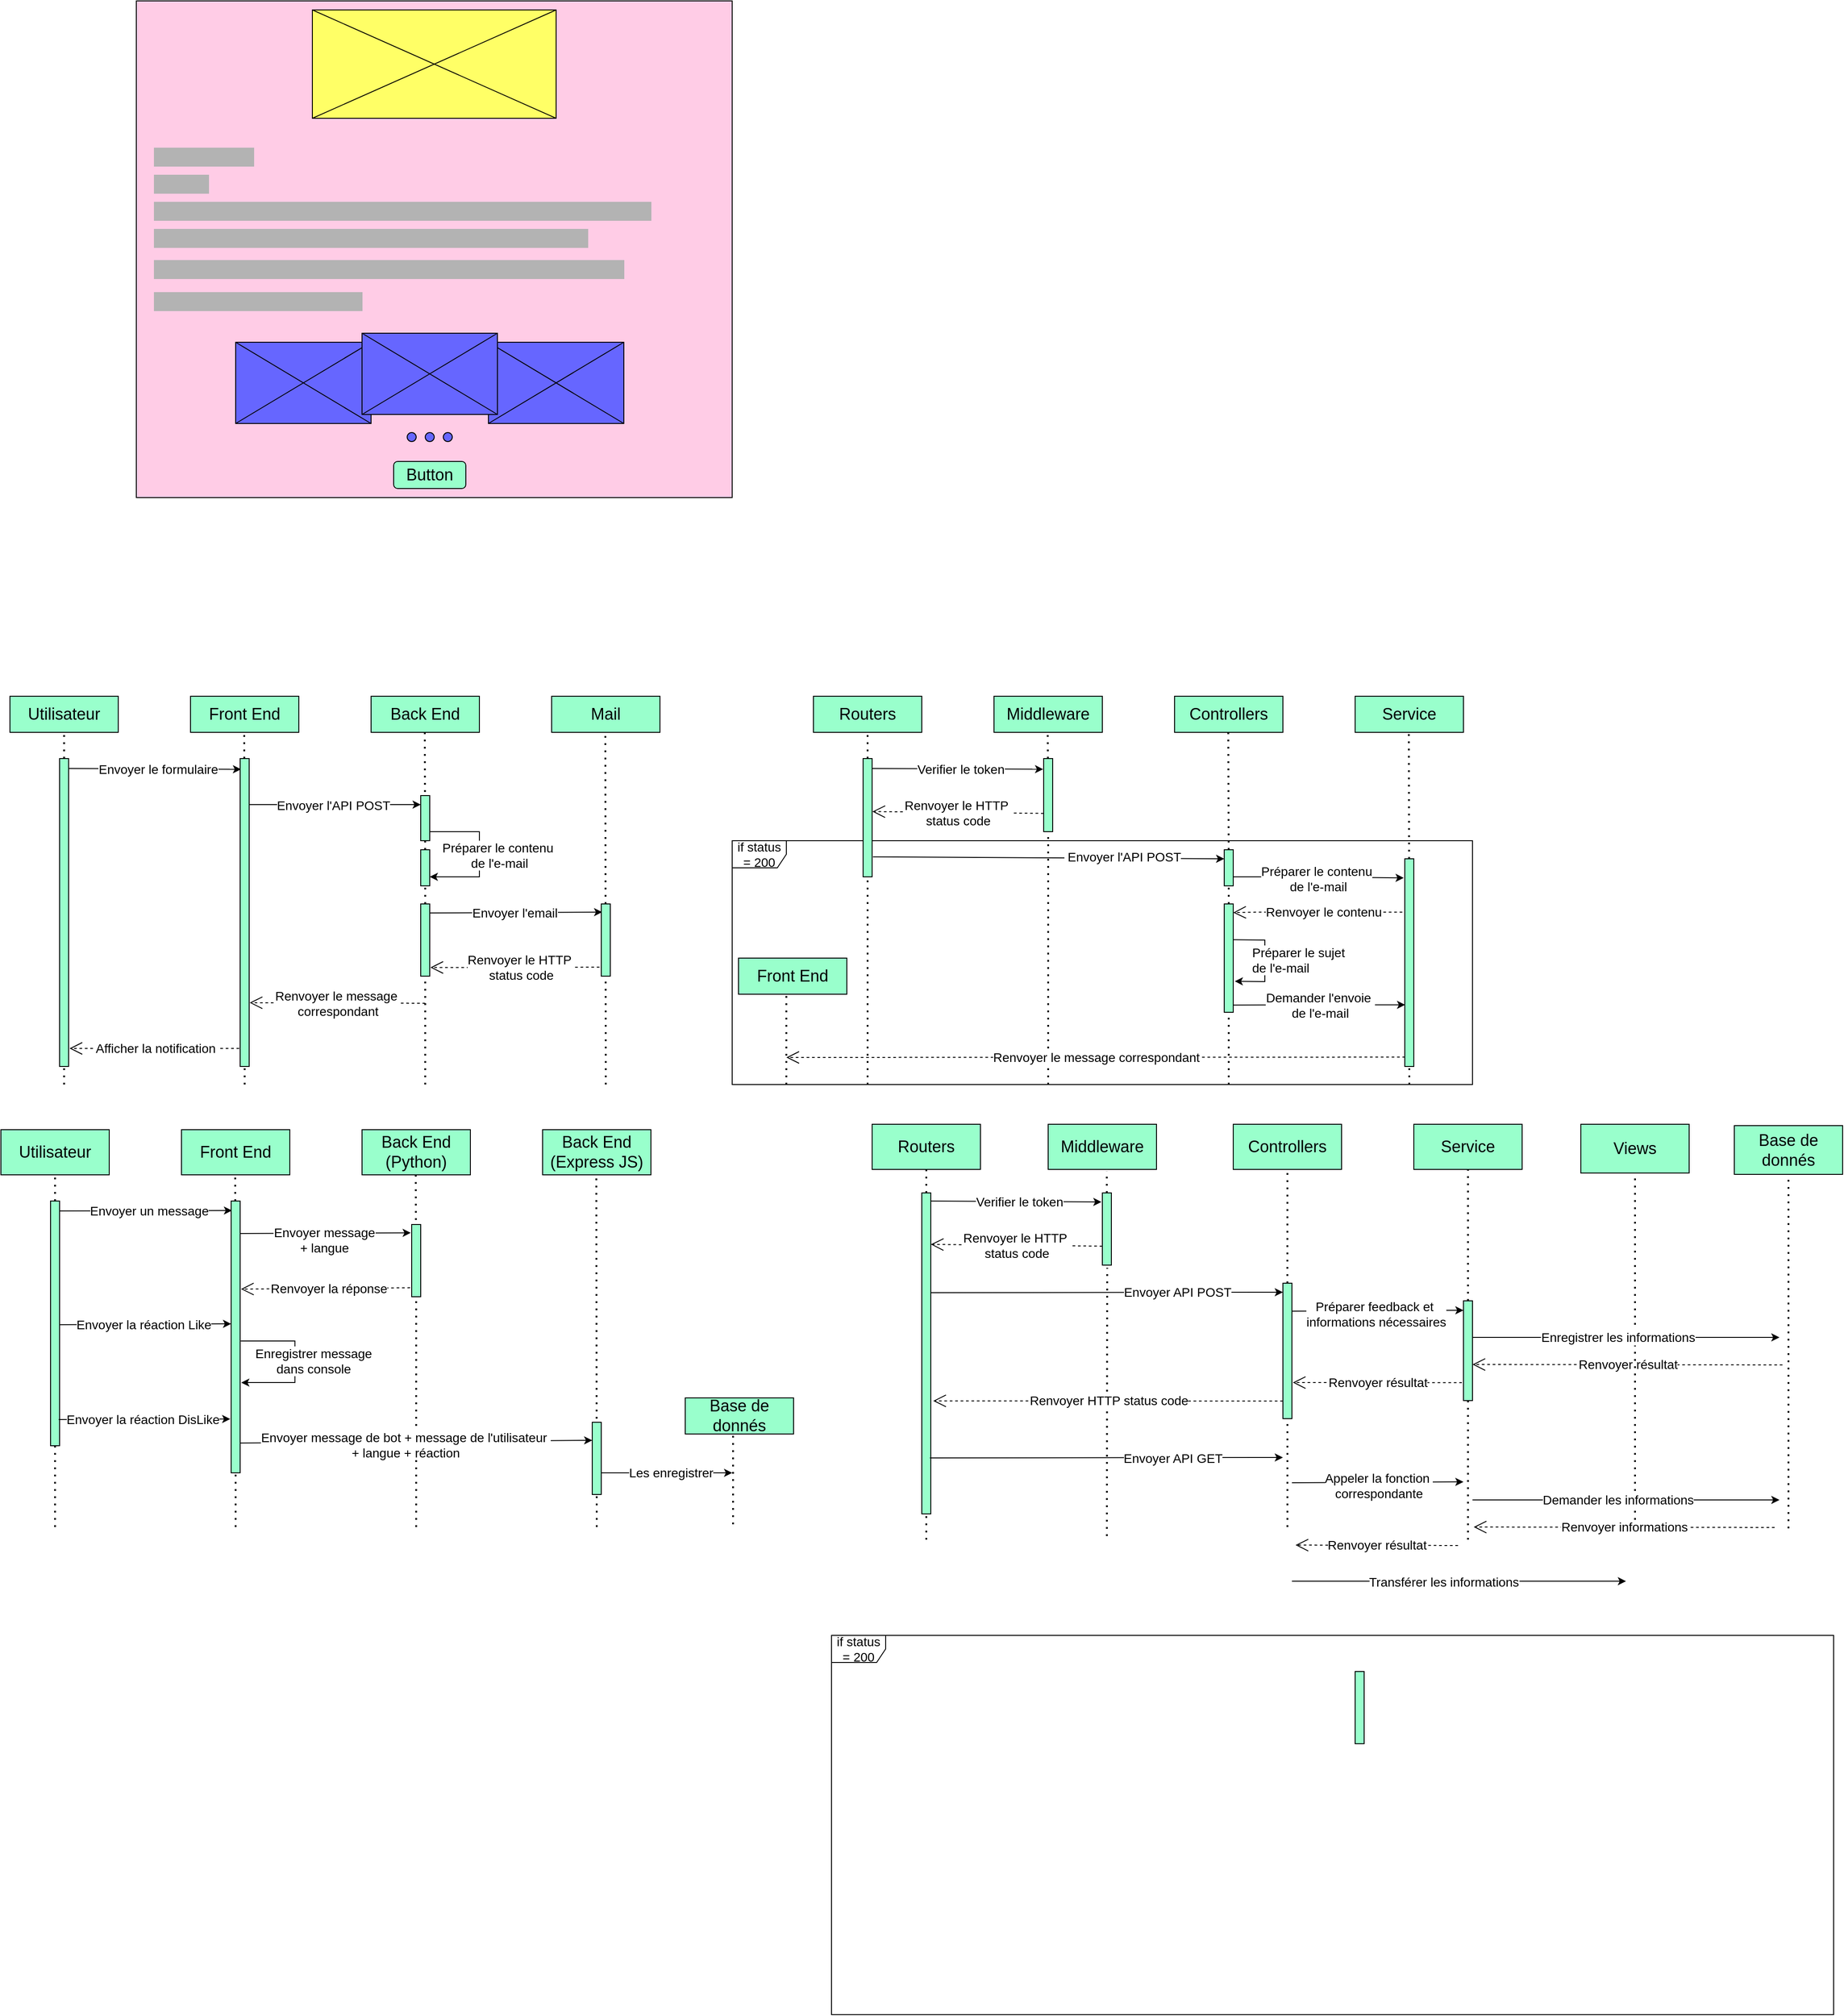 <mxfile version="24.8.3">
  <diagram name="Page-1" id="DDaQgIQH233jBIQd-hjK">
    <mxGraphModel dx="1461" dy="708" grid="1" gridSize="10" guides="1" tooltips="1" connect="1" arrows="1" fold="1" page="1" pageScale="1" pageWidth="827" pageHeight="1169" math="0" shadow="0">
      <root>
        <mxCell id="0" />
        <mxCell id="1" parent="0" />
        <mxCell id="WOqRflJe2-VzDFEFy6ob-36" value="" style="endArrow=classic;html=1;rounded=0;entryX=-0.054;entryY=0.146;entryDx=0;entryDy=0;entryPerimeter=0;" edge="1" parent="1">
          <mxGeometry width="50" height="50" relative="1" as="geometry">
            <mxPoint x="1095" y="1599" as="sourcePoint" />
            <mxPoint x="1289" y="1600" as="targetPoint" />
          </mxGeometry>
        </mxCell>
        <mxCell id="WOqRflJe2-VzDFEFy6ob-37" value="&lt;font style=&quot;font-size: 14px;&quot;&gt;Verifier le token&lt;/font&gt;" style="edgeLabel;html=1;align=center;verticalAlign=middle;resizable=0;points=[];" vertex="1" connectable="0" parent="WOqRflJe2-VzDFEFy6ob-36">
          <mxGeometry x="0.06" relative="1" as="geometry">
            <mxPoint as="offset" />
          </mxGeometry>
        </mxCell>
        <mxCell id="1QimMM6IlBY8U48vd7Y9-74" value="&lt;font style=&quot;font-size: 14px;&quot;&gt;Renvoyer le contenu&lt;/font&gt;" style="endArrow=open;endSize=12;dashed=1;html=1;rounded=0;entryX=1.073;entryY=0.88;entryDx=0;entryDy=0;entryPerimeter=0;" parent="1" edge="1">
          <mxGeometry width="160" relative="1" as="geometry">
            <mxPoint x="1634.27" y="1279.17" as="sourcePoint" />
            <mxPoint x="1435" y="1279.57" as="targetPoint" />
            <Array as="points">
              <mxPoint x="1459.27" y="1279.17" />
            </Array>
          </mxGeometry>
        </mxCell>
        <mxCell id="1QimMM6IlBY8U48vd7Y9-89" value="&lt;font style=&quot;font-size: 14px;&quot;&gt;if status = 200&lt;/font&gt;" style="shape=umlFrame;whiteSpace=wrap;html=1;pointerEvents=0;" parent="1" vertex="1">
          <mxGeometry x="880" y="1200" width="820" height="270" as="geometry" />
        </mxCell>
        <mxCell id="1QimMM6IlBY8U48vd7Y9-1" value="" style="rounded=0;whiteSpace=wrap;html=1;fillColor=#FFCCE6;" parent="1" vertex="1">
          <mxGeometry x="220" y="270" width="660" height="550" as="geometry" />
        </mxCell>
        <mxCell id="1QimMM6IlBY8U48vd7Y9-12" value="" style="rounded=0;whiteSpace=wrap;html=1;fillColor=#6666FF;" parent="1" vertex="1">
          <mxGeometry x="330" y="648" width="150" height="90" as="geometry" />
        </mxCell>
        <mxCell id="1QimMM6IlBY8U48vd7Y9-2" value="" style="rounded=0;whiteSpace=wrap;html=1;fillColor=#FFFF66;" parent="1" vertex="1">
          <mxGeometry x="415" y="280" width="270" height="120" as="geometry" />
        </mxCell>
        <mxCell id="1QimMM6IlBY8U48vd7Y9-3" value="" style="endArrow=none;html=1;rounded=0;exitX=0;exitY=1;exitDx=0;exitDy=0;entryX=1;entryY=0;entryDx=0;entryDy=0;" parent="1" source="1QimMM6IlBY8U48vd7Y9-2" target="1QimMM6IlBY8U48vd7Y9-2" edge="1">
          <mxGeometry width="50" height="50" relative="1" as="geometry">
            <mxPoint x="460" y="350" as="sourcePoint" />
            <mxPoint x="510" y="300" as="targetPoint" />
          </mxGeometry>
        </mxCell>
        <mxCell id="1QimMM6IlBY8U48vd7Y9-4" value="" style="endArrow=none;html=1;rounded=0;entryX=0;entryY=0;entryDx=0;entryDy=0;exitX=1;exitY=1;exitDx=0;exitDy=0;" parent="1" source="1QimMM6IlBY8U48vd7Y9-2" target="1QimMM6IlBY8U48vd7Y9-2" edge="1">
          <mxGeometry width="50" height="50" relative="1" as="geometry">
            <mxPoint x="540" y="380" as="sourcePoint" />
            <mxPoint x="590" y="330" as="targetPoint" />
          </mxGeometry>
        </mxCell>
        <mxCell id="1QimMM6IlBY8U48vd7Y9-5" value="" style="rounded=0;whiteSpace=wrap;html=1;strokeColor=#B3B3B3;fillColor=#B3B3B3;" parent="1" vertex="1">
          <mxGeometry x="240" y="433" width="110" height="20" as="geometry" />
        </mxCell>
        <mxCell id="1QimMM6IlBY8U48vd7Y9-6" value="" style="rounded=0;whiteSpace=wrap;html=1;strokeColor=#B3B3B3;fillColor=#B3B3B3;" parent="1" vertex="1">
          <mxGeometry x="240" y="463" width="60" height="20" as="geometry" />
        </mxCell>
        <mxCell id="1QimMM6IlBY8U48vd7Y9-7" value="" style="rounded=0;whiteSpace=wrap;html=1;strokeColor=#B3B3B3;fillColor=#B3B3B3;" parent="1" vertex="1">
          <mxGeometry x="240" y="493" width="550" height="20" as="geometry" />
        </mxCell>
        <mxCell id="1QimMM6IlBY8U48vd7Y9-8" value="" style="rounded=0;whiteSpace=wrap;html=1;fillColor=#B3B3B3;strokeColor=#B3B3B3;" parent="1" vertex="1">
          <mxGeometry x="240" y="523" width="480" height="20" as="geometry" />
        </mxCell>
        <mxCell id="1QimMM6IlBY8U48vd7Y9-9" value="" style="rounded=0;whiteSpace=wrap;html=1;fillColor=#B3B3B3;strokeColor=#B3B3B3;" parent="1" vertex="1">
          <mxGeometry x="240" y="557.5" width="520" height="20" as="geometry" />
        </mxCell>
        <mxCell id="1QimMM6IlBY8U48vd7Y9-10" value="" style="rounded=0;whiteSpace=wrap;html=1;fillColor=#B3B3B3;strokeColor=#B3B3B3;" parent="1" vertex="1">
          <mxGeometry x="240" y="593" width="230" height="20" as="geometry" />
        </mxCell>
        <mxCell id="1QimMM6IlBY8U48vd7Y9-13" value="" style="rounded=0;whiteSpace=wrap;html=1;fillColor=#6666FF;" parent="1" vertex="1">
          <mxGeometry x="610" y="648" width="150" height="90" as="geometry" />
        </mxCell>
        <mxCell id="1QimMM6IlBY8U48vd7Y9-15" value="" style="endArrow=none;html=1;rounded=0;exitX=0;exitY=1;exitDx=0;exitDy=0;entryX=1;entryY=0;entryDx=0;entryDy=0;" parent="1" source="1QimMM6IlBY8U48vd7Y9-12" target="1QimMM6IlBY8U48vd7Y9-12" edge="1">
          <mxGeometry width="50" height="50" relative="1" as="geometry">
            <mxPoint x="360" y="728" as="sourcePoint" />
            <mxPoint x="410" y="678" as="targetPoint" />
          </mxGeometry>
        </mxCell>
        <mxCell id="1QimMM6IlBY8U48vd7Y9-16" value="" style="endArrow=none;html=1;rounded=0;exitX=0;exitY=1;exitDx=0;exitDy=0;entryX=1;entryY=0;entryDx=0;entryDy=0;" parent="1" edge="1">
          <mxGeometry width="50" height="50" relative="1" as="geometry">
            <mxPoint x="610" y="738" as="sourcePoint" />
            <mxPoint x="760" y="648" as="targetPoint" />
          </mxGeometry>
        </mxCell>
        <mxCell id="1QimMM6IlBY8U48vd7Y9-20" value="" style="endArrow=none;html=1;rounded=0;exitX=1;exitY=1;exitDx=0;exitDy=0;entryX=0;entryY=0;entryDx=0;entryDy=0;" parent="1" source="1QimMM6IlBY8U48vd7Y9-13" target="1QimMM6IlBY8U48vd7Y9-13" edge="1">
          <mxGeometry width="50" height="50" relative="1" as="geometry">
            <mxPoint x="780" y="748" as="sourcePoint" />
            <mxPoint x="630" y="658" as="targetPoint" />
          </mxGeometry>
        </mxCell>
        <mxCell id="1QimMM6IlBY8U48vd7Y9-11" value="" style="rounded=0;whiteSpace=wrap;html=1;fillColor=#6666FF;" parent="1" vertex="1">
          <mxGeometry x="470" y="638" width="150" height="90" as="geometry" />
        </mxCell>
        <mxCell id="1QimMM6IlBY8U48vd7Y9-17" value="" style="endArrow=none;html=1;rounded=0;exitX=0;exitY=1;exitDx=0;exitDy=0;entryX=1;entryY=0;entryDx=0;entryDy=0;" parent="1" target="1QimMM6IlBY8U48vd7Y9-11" edge="1">
          <mxGeometry width="50" height="50" relative="1" as="geometry">
            <mxPoint x="470" y="728" as="sourcePoint" />
            <mxPoint x="620" y="638" as="targetPoint" />
          </mxGeometry>
        </mxCell>
        <mxCell id="1QimMM6IlBY8U48vd7Y9-18" value="" style="endArrow=none;html=1;rounded=0;exitX=1;exitY=1;exitDx=0;exitDy=0;entryX=0;entryY=0;entryDx=0;entryDy=0;" parent="1" source="1QimMM6IlBY8U48vd7Y9-12" target="1QimMM6IlBY8U48vd7Y9-12" edge="1">
          <mxGeometry width="50" height="50" relative="1" as="geometry">
            <mxPoint x="360" y="718" as="sourcePoint" />
            <mxPoint x="410" y="668" as="targetPoint" />
          </mxGeometry>
        </mxCell>
        <mxCell id="1QimMM6IlBY8U48vd7Y9-19" value="" style="endArrow=none;html=1;rounded=0;exitX=1;exitY=1;exitDx=0;exitDy=0;entryX=0;entryY=0;entryDx=0;entryDy=0;" parent="1" edge="1">
          <mxGeometry width="50" height="50" relative="1" as="geometry">
            <mxPoint x="620" y="728" as="sourcePoint" />
            <mxPoint x="470" y="638" as="targetPoint" />
          </mxGeometry>
        </mxCell>
        <mxCell id="1QimMM6IlBY8U48vd7Y9-25" value="" style="group;fillColor=none;strokeColor=#FFCCE6;" parent="1" vertex="1" connectable="0">
          <mxGeometry x="520" y="748" width="50" height="10" as="geometry" />
        </mxCell>
        <mxCell id="1QimMM6IlBY8U48vd7Y9-21" value="" style="ellipse;whiteSpace=wrap;html=1;aspect=fixed;fillColor=#6666FF;" parent="1QimMM6IlBY8U48vd7Y9-25" vertex="1">
          <mxGeometry width="10" height="10" as="geometry" />
        </mxCell>
        <mxCell id="1QimMM6IlBY8U48vd7Y9-22" value="" style="ellipse;whiteSpace=wrap;html=1;aspect=fixed;fillColor=#6666FF;" parent="1QimMM6IlBY8U48vd7Y9-25" vertex="1">
          <mxGeometry x="20" width="10" height="10" as="geometry" />
        </mxCell>
        <mxCell id="1QimMM6IlBY8U48vd7Y9-23" value="" style="ellipse;whiteSpace=wrap;html=1;aspect=fixed;fillColor=#6666FF;" parent="1QimMM6IlBY8U48vd7Y9-25" vertex="1">
          <mxGeometry x="40" width="10" height="10" as="geometry" />
        </mxCell>
        <mxCell id="1QimMM6IlBY8U48vd7Y9-26" value="&lt;font style=&quot;font-size: 18px;&quot;&gt;Button&lt;/font&gt;" style="rounded=1;whiteSpace=wrap;html=1;fillColor=#99FFCC;" parent="1" vertex="1">
          <mxGeometry x="505" y="780" width="80" height="30" as="geometry" />
        </mxCell>
        <mxCell id="1QimMM6IlBY8U48vd7Y9-28" value="&lt;font style=&quot;font-size: 18px;&quot;&gt;Utilisateur&lt;/font&gt;" style="rounded=0;whiteSpace=wrap;html=1;fillColor=#99FFCC;" parent="1" vertex="1">
          <mxGeometry x="80" y="1040" width="120" height="40" as="geometry" />
        </mxCell>
        <mxCell id="1QimMM6IlBY8U48vd7Y9-29" value="&lt;font style=&quot;font-size: 18px;&quot;&gt;Front End&lt;/font&gt;" style="rounded=0;whiteSpace=wrap;html=1;fillColor=#99FFCC;" parent="1" vertex="1">
          <mxGeometry x="280" y="1040" width="120" height="40" as="geometry" />
        </mxCell>
        <mxCell id="1QimMM6IlBY8U48vd7Y9-30" value="&lt;font style=&quot;font-size: 18px;&quot;&gt;Back End&lt;/font&gt;" style="rounded=0;whiteSpace=wrap;html=1;fillColor=#99FFCC;" parent="1" vertex="1">
          <mxGeometry x="480" y="1040" width="120" height="40" as="geometry" />
        </mxCell>
        <mxCell id="1QimMM6IlBY8U48vd7Y9-31" value="&lt;font style=&quot;font-size: 18px;&quot;&gt;Mail&lt;/font&gt;" style="rounded=0;whiteSpace=wrap;html=1;fillColor=#99FFCC;" parent="1" vertex="1">
          <mxGeometry x="680" y="1040" width="120" height="40" as="geometry" />
        </mxCell>
        <mxCell id="1QimMM6IlBY8U48vd7Y9-32" value="" style="endArrow=none;dashed=1;html=1;dashPattern=1 3;strokeWidth=2;rounded=0;" parent="1" source="1QimMM6IlBY8U48vd7Y9-47" edge="1">
          <mxGeometry width="50" height="50" relative="1" as="geometry">
            <mxPoint x="140" y="1470" as="sourcePoint" />
            <mxPoint x="140" y="1080" as="targetPoint" />
          </mxGeometry>
        </mxCell>
        <mxCell id="1QimMM6IlBY8U48vd7Y9-33" value="" style="endArrow=none;dashed=1;html=1;dashPattern=1 3;strokeWidth=2;rounded=0;" parent="1" source="1QimMM6IlBY8U48vd7Y9-49" edge="1">
          <mxGeometry width="50" height="50" relative="1" as="geometry">
            <mxPoint x="340" y="1470" as="sourcePoint" />
            <mxPoint x="339.5" y="1080" as="targetPoint" />
          </mxGeometry>
        </mxCell>
        <mxCell id="1QimMM6IlBY8U48vd7Y9-34" value="" style="endArrow=none;dashed=1;html=1;dashPattern=1 3;strokeWidth=2;rounded=0;" parent="1" source="1QimMM6IlBY8U48vd7Y9-53" edge="1">
          <mxGeometry width="50" height="50" relative="1" as="geometry">
            <mxPoint x="540" y="1470" as="sourcePoint" />
            <mxPoint x="539.5" y="1080" as="targetPoint" />
          </mxGeometry>
        </mxCell>
        <mxCell id="1QimMM6IlBY8U48vd7Y9-35" value="" style="endArrow=none;dashed=1;html=1;dashPattern=1 3;strokeWidth=2;rounded=0;" parent="1" edge="1">
          <mxGeometry width="50" height="50" relative="1" as="geometry">
            <mxPoint x="740" y="1470" as="sourcePoint" />
            <mxPoint x="739.5" y="1080" as="targetPoint" />
          </mxGeometry>
        </mxCell>
        <mxCell id="1QimMM6IlBY8U48vd7Y9-36" value="" style="endArrow=classic;html=1;rounded=0;entryX=0.1;entryY=0.035;entryDx=0;entryDy=0;entryPerimeter=0;" parent="1" target="1QimMM6IlBY8U48vd7Y9-49" edge="1">
          <mxGeometry width="50" height="50" relative="1" as="geometry">
            <mxPoint x="140" y="1120" as="sourcePoint" />
            <mxPoint x="340" y="1120" as="targetPoint" />
          </mxGeometry>
        </mxCell>
        <mxCell id="1QimMM6IlBY8U48vd7Y9-37" value="&lt;font style=&quot;font-size: 14px;&quot;&gt;Envoyer le formulaire&lt;/font&gt;" style="edgeLabel;html=1;align=center;verticalAlign=middle;resizable=0;points=[];" parent="1QimMM6IlBY8U48vd7Y9-36" vertex="1" connectable="0">
          <mxGeometry x="0.06" relative="1" as="geometry">
            <mxPoint as="offset" />
          </mxGeometry>
        </mxCell>
        <mxCell id="1QimMM6IlBY8U48vd7Y9-38" value="" style="endArrow=classic;html=1;rounded=0;entryX=0;entryY=0.2;entryDx=0;entryDy=0;entryPerimeter=0;" parent="1" target="1QimMM6IlBY8U48vd7Y9-52" edge="1">
          <mxGeometry width="50" height="50" relative="1" as="geometry">
            <mxPoint x="340" y="1160" as="sourcePoint" />
            <mxPoint x="540" y="1160" as="targetPoint" />
          </mxGeometry>
        </mxCell>
        <mxCell id="1QimMM6IlBY8U48vd7Y9-39" value="&lt;font style=&quot;font-size: 14px;&quot;&gt;Envoyer l&#39;API POST&lt;/font&gt;" style="edgeLabel;html=1;align=center;verticalAlign=middle;resizable=0;points=[];" parent="1QimMM6IlBY8U48vd7Y9-38" vertex="1" connectable="0">
          <mxGeometry x="-0.21" y="-1" relative="1" as="geometry">
            <mxPoint x="21" as="offset" />
          </mxGeometry>
        </mxCell>
        <mxCell id="1QimMM6IlBY8U48vd7Y9-40" value="" style="endArrow=classic;html=1;rounded=0;entryX=1;entryY=0.75;entryDx=0;entryDy=0;" parent="1" target="1QimMM6IlBY8U48vd7Y9-53" edge="1">
          <mxGeometry width="50" height="50" relative="1" as="geometry">
            <mxPoint x="540" y="1190" as="sourcePoint" />
            <mxPoint x="540" y="1240" as="targetPoint" />
            <Array as="points">
              <mxPoint x="600" y="1190" />
              <mxPoint x="600" y="1240" />
            </Array>
          </mxGeometry>
        </mxCell>
        <mxCell id="1QimMM6IlBY8U48vd7Y9-41" value="&lt;font style=&quot;font-size: 14px;&quot;&gt;Préparer le contenu&lt;/font&gt;&lt;div&gt;&lt;font style=&quot;font-size: 14px;&quot;&gt;&amp;nbsp;de l&#39;e-mail&lt;/font&gt;&lt;/div&gt;" style="edgeLabel;html=1;align=center;verticalAlign=middle;resizable=0;points=[];" parent="1QimMM6IlBY8U48vd7Y9-40" vertex="1" connectable="0">
          <mxGeometry x="0.035" y="-1" relative="1" as="geometry">
            <mxPoint x="21" as="offset" />
          </mxGeometry>
        </mxCell>
        <mxCell id="1QimMM6IlBY8U48vd7Y9-42" value="" style="endArrow=classic;html=1;rounded=0;entryX=0.1;entryY=0.113;entryDx=0;entryDy=0;entryPerimeter=0;" parent="1" target="1QimMM6IlBY8U48vd7Y9-51" edge="1">
          <mxGeometry width="50" height="50" relative="1" as="geometry">
            <mxPoint x="540" y="1280" as="sourcePoint" />
            <mxPoint x="730" y="1280" as="targetPoint" />
          </mxGeometry>
        </mxCell>
        <mxCell id="1QimMM6IlBY8U48vd7Y9-43" value="&lt;font style=&quot;font-size: 14px;&quot;&gt;Envoyer l&#39;email&lt;/font&gt;" style="edgeLabel;html=1;align=center;verticalAlign=middle;resizable=0;points=[];" parent="1QimMM6IlBY8U48vd7Y9-42" vertex="1" connectable="0">
          <mxGeometry x="-0.13" y="-4" relative="1" as="geometry">
            <mxPoint x="13" y="-4" as="offset" />
          </mxGeometry>
        </mxCell>
        <mxCell id="1QimMM6IlBY8U48vd7Y9-44" value="&lt;font style=&quot;font-size: 14px;&quot;&gt;Renvoyer le HTTP&amp;nbsp;&lt;/font&gt;&lt;div&gt;&lt;font style=&quot;font-size: 14px;&quot;&gt;status code&lt;/font&gt;&lt;/div&gt;" style="endArrow=open;endSize=12;dashed=1;html=1;rounded=0;entryX=1.073;entryY=0.88;entryDx=0;entryDy=0;entryPerimeter=0;" parent="1" target="1QimMM6IlBY8U48vd7Y9-55" edge="1">
          <mxGeometry width="160" relative="1" as="geometry">
            <mxPoint x="745" y="1340" as="sourcePoint" />
            <mxPoint x="540" y="1340" as="targetPoint" />
          </mxGeometry>
        </mxCell>
        <mxCell id="1QimMM6IlBY8U48vd7Y9-45" value="&lt;font style=&quot;font-size: 14px;&quot;&gt;Renvoyer le message&amp;nbsp;&lt;/font&gt;&lt;div&gt;&lt;font style=&quot;font-size: 14px;&quot;&gt;correspondant&lt;/font&gt;&lt;/div&gt;" style="endArrow=open;endSize=12;dashed=1;html=1;rounded=0;entryX=1.055;entryY=0.793;entryDx=0;entryDy=0;entryPerimeter=0;" parent="1" target="1QimMM6IlBY8U48vd7Y9-49" edge="1">
          <mxGeometry width="160" relative="1" as="geometry">
            <mxPoint x="540" y="1380" as="sourcePoint" />
            <mxPoint x="350" y="1380" as="targetPoint" />
            <mxPoint as="offset" />
          </mxGeometry>
        </mxCell>
        <mxCell id="1QimMM6IlBY8U48vd7Y9-46" value="&lt;font style=&quot;font-size: 14px;&quot;&gt;Afficher la notification&amp;nbsp;&lt;/font&gt;" style="endArrow=open;endSize=12;dashed=1;html=1;rounded=0;" parent="1" edge="1">
          <mxGeometry width="160" relative="1" as="geometry">
            <mxPoint x="340" y="1430" as="sourcePoint" />
            <mxPoint x="146" y="1430" as="targetPoint" />
            <mxPoint as="offset" />
          </mxGeometry>
        </mxCell>
        <mxCell id="1QimMM6IlBY8U48vd7Y9-48" value="" style="endArrow=none;dashed=1;html=1;dashPattern=1 3;strokeWidth=2;rounded=0;" parent="1" target="1QimMM6IlBY8U48vd7Y9-47" edge="1">
          <mxGeometry width="50" height="50" relative="1" as="geometry">
            <mxPoint x="140" y="1470" as="sourcePoint" />
            <mxPoint x="140" y="1080" as="targetPoint" />
          </mxGeometry>
        </mxCell>
        <mxCell id="1QimMM6IlBY8U48vd7Y9-47" value="" style="rounded=0;whiteSpace=wrap;html=1;fillColor=#99FFCC;" parent="1" vertex="1">
          <mxGeometry x="135" y="1109" width="10" height="341" as="geometry" />
        </mxCell>
        <mxCell id="1QimMM6IlBY8U48vd7Y9-50" value="" style="endArrow=none;dashed=1;html=1;dashPattern=1 3;strokeWidth=2;rounded=0;" parent="1" target="1QimMM6IlBY8U48vd7Y9-49" edge="1">
          <mxGeometry width="50" height="50" relative="1" as="geometry">
            <mxPoint x="340" y="1470" as="sourcePoint" />
            <mxPoint x="339.5" y="1080" as="targetPoint" />
          </mxGeometry>
        </mxCell>
        <mxCell id="1QimMM6IlBY8U48vd7Y9-49" value="" style="rounded=0;whiteSpace=wrap;html=1;fillColor=#99FFCC;" parent="1" vertex="1">
          <mxGeometry x="335" y="1109" width="10" height="341" as="geometry" />
        </mxCell>
        <mxCell id="1QimMM6IlBY8U48vd7Y9-51" value="" style="rounded=0;whiteSpace=wrap;html=1;fillColor=#99FFCC;" parent="1" vertex="1">
          <mxGeometry x="735" y="1270" width="10" height="80" as="geometry" />
        </mxCell>
        <mxCell id="1QimMM6IlBY8U48vd7Y9-52" value="" style="rounded=0;whiteSpace=wrap;html=1;fillColor=#99FFCC;" parent="1" vertex="1">
          <mxGeometry x="535" y="1150" width="10" height="50" as="geometry" />
        </mxCell>
        <mxCell id="1QimMM6IlBY8U48vd7Y9-54" value="" style="endArrow=none;dashed=1;html=1;dashPattern=1 3;strokeWidth=2;rounded=0;" parent="1" source="1QimMM6IlBY8U48vd7Y9-55" target="1QimMM6IlBY8U48vd7Y9-53" edge="1">
          <mxGeometry width="50" height="50" relative="1" as="geometry">
            <mxPoint x="540" y="1470" as="sourcePoint" />
            <mxPoint x="539.5" y="1080" as="targetPoint" />
          </mxGeometry>
        </mxCell>
        <mxCell id="1QimMM6IlBY8U48vd7Y9-53" value="" style="rounded=0;whiteSpace=wrap;html=1;fillColor=#99FFCC;" parent="1" vertex="1">
          <mxGeometry x="535" y="1210" width="10" height="40" as="geometry" />
        </mxCell>
        <mxCell id="1QimMM6IlBY8U48vd7Y9-56" value="" style="endArrow=none;dashed=1;html=1;dashPattern=1 3;strokeWidth=2;rounded=0;" parent="1" target="1QimMM6IlBY8U48vd7Y9-55" edge="1">
          <mxGeometry width="50" height="50" relative="1" as="geometry">
            <mxPoint x="540" y="1470" as="sourcePoint" />
            <mxPoint x="540" y="1250" as="targetPoint" />
          </mxGeometry>
        </mxCell>
        <mxCell id="1QimMM6IlBY8U48vd7Y9-55" value="" style="rounded=0;whiteSpace=wrap;html=1;fillColor=#99FFCC;" parent="1" vertex="1">
          <mxGeometry x="535" y="1270" width="10" height="80" as="geometry" />
        </mxCell>
        <mxCell id="1QimMM6IlBY8U48vd7Y9-58" value="&lt;font style=&quot;font-size: 18px;&quot;&gt;Routers&lt;/font&gt;" style="rounded=0;whiteSpace=wrap;html=1;fillColor=#99FFCC;" parent="1" vertex="1">
          <mxGeometry x="970" y="1040" width="120" height="40" as="geometry" />
        </mxCell>
        <mxCell id="1QimMM6IlBY8U48vd7Y9-59" value="&lt;font style=&quot;font-size: 18px;&quot;&gt;Middleware&lt;/font&gt;" style="rounded=0;whiteSpace=wrap;html=1;fillColor=#99FFCC;" parent="1" vertex="1">
          <mxGeometry x="1170" y="1040" width="120" height="40" as="geometry" />
        </mxCell>
        <mxCell id="1QimMM6IlBY8U48vd7Y9-60" value="&lt;font style=&quot;font-size: 18px;&quot;&gt;Controllers&lt;/font&gt;" style="rounded=0;whiteSpace=wrap;html=1;fillColor=#99FFCC;" parent="1" vertex="1">
          <mxGeometry x="1370" y="1040" width="120" height="40" as="geometry" />
        </mxCell>
        <mxCell id="1QimMM6IlBY8U48vd7Y9-61" value="&lt;font style=&quot;font-size: 18px;&quot;&gt;Service&lt;/font&gt;" style="rounded=0;whiteSpace=wrap;html=1;fillColor=#99FFCC;" parent="1" vertex="1">
          <mxGeometry x="1570" y="1040" width="120" height="40" as="geometry" />
        </mxCell>
        <mxCell id="1QimMM6IlBY8U48vd7Y9-62" value="" style="endArrow=none;dashed=1;html=1;dashPattern=1 3;strokeWidth=2;rounded=0;" parent="1" source="1QimMM6IlBY8U48vd7Y9-78" edge="1">
          <mxGeometry width="50" height="50" relative="1" as="geometry">
            <mxPoint x="1030" y="1470" as="sourcePoint" />
            <mxPoint x="1030" y="1080" as="targetPoint" />
          </mxGeometry>
        </mxCell>
        <mxCell id="1QimMM6IlBY8U48vd7Y9-63" value="" style="endArrow=none;dashed=1;html=1;dashPattern=1 3;strokeWidth=2;rounded=0;" parent="1" source="1QimMM6IlBY8U48vd7Y9-80" edge="1">
          <mxGeometry width="50" height="50" relative="1" as="geometry">
            <mxPoint x="1230" y="1470" as="sourcePoint" />
            <mxPoint x="1229.5" y="1080" as="targetPoint" />
          </mxGeometry>
        </mxCell>
        <mxCell id="1QimMM6IlBY8U48vd7Y9-64" value="" style="endArrow=none;dashed=1;html=1;dashPattern=1 3;strokeWidth=2;rounded=0;" parent="1" source="1QimMM6IlBY8U48vd7Y9-84" edge="1">
          <mxGeometry width="50" height="50" relative="1" as="geometry">
            <mxPoint x="1430" y="1470" as="sourcePoint" />
            <mxPoint x="1429.5" y="1080" as="targetPoint" />
          </mxGeometry>
        </mxCell>
        <mxCell id="1QimMM6IlBY8U48vd7Y9-65" value="" style="endArrow=none;dashed=1;html=1;dashPattern=1 3;strokeWidth=2;rounded=0;" parent="1" source="1QimMM6IlBY8U48vd7Y9-81" edge="1">
          <mxGeometry width="50" height="50" relative="1" as="geometry">
            <mxPoint x="1630" y="1470" as="sourcePoint" />
            <mxPoint x="1629.5" y="1080" as="targetPoint" />
          </mxGeometry>
        </mxCell>
        <mxCell id="1QimMM6IlBY8U48vd7Y9-66" value="" style="endArrow=classic;html=1;rounded=0;entryX=-0.054;entryY=0.146;entryDx=0;entryDy=0;entryPerimeter=0;" parent="1" target="1QimMM6IlBY8U48vd7Y9-80" edge="1">
          <mxGeometry width="50" height="50" relative="1" as="geometry">
            <mxPoint x="1030" y="1120" as="sourcePoint" />
            <mxPoint x="1220" y="1120" as="targetPoint" />
          </mxGeometry>
        </mxCell>
        <mxCell id="1QimMM6IlBY8U48vd7Y9-67" value="&lt;font style=&quot;font-size: 14px;&quot;&gt;Verifier le token&lt;/font&gt;" style="edgeLabel;html=1;align=center;verticalAlign=middle;resizable=0;points=[];" parent="1QimMM6IlBY8U48vd7Y9-66" vertex="1" connectable="0">
          <mxGeometry x="0.06" relative="1" as="geometry">
            <mxPoint as="offset" />
          </mxGeometry>
        </mxCell>
        <mxCell id="1QimMM6IlBY8U48vd7Y9-70" value="" style="endArrow=classic;html=1;rounded=0;entryX=-0.116;entryY=0.092;entryDx=0;entryDy=0;entryPerimeter=0;" parent="1" target="1QimMM6IlBY8U48vd7Y9-81" edge="1">
          <mxGeometry width="50" height="50" relative="1" as="geometry">
            <mxPoint x="1430" y="1240" as="sourcePoint" />
            <mxPoint x="1620" y="1240" as="targetPoint" />
            <Array as="points">
              <mxPoint x="1490" y="1240" />
            </Array>
          </mxGeometry>
        </mxCell>
        <mxCell id="1QimMM6IlBY8U48vd7Y9-71" value="&lt;font style=&quot;font-size: 14px;&quot;&gt;Préparer le contenu&lt;/font&gt;&lt;div&gt;&lt;font style=&quot;font-size: 14px;&quot;&gt;&amp;nbsp;de l&#39;e-mail&lt;/font&gt;&lt;/div&gt;" style="edgeLabel;html=1;align=center;verticalAlign=middle;resizable=0;points=[];" parent="1QimMM6IlBY8U48vd7Y9-70" vertex="1" connectable="0">
          <mxGeometry x="0.035" y="-1" relative="1" as="geometry">
            <mxPoint x="-4" as="offset" />
          </mxGeometry>
        </mxCell>
        <mxCell id="1QimMM6IlBY8U48vd7Y9-72" value="" style="endArrow=classic;html=1;rounded=0;entryX=0.042;entryY=0.703;entryDx=0;entryDy=0;entryPerimeter=0;" parent="1" target="1QimMM6IlBY8U48vd7Y9-81" edge="1">
          <mxGeometry width="50" height="50" relative="1" as="geometry">
            <mxPoint x="1435" y="1381.96" as="sourcePoint" />
            <mxPoint x="1631" y="1381" as="targetPoint" />
          </mxGeometry>
        </mxCell>
        <mxCell id="1QimMM6IlBY8U48vd7Y9-73" value="&lt;font style=&quot;font-size: 14px;&quot;&gt;Demander l&#39;envoie&amp;nbsp;&lt;/font&gt;&lt;div&gt;&lt;font style=&quot;font-size: 14px;&quot;&gt;de l&#39;e-mail&lt;/font&gt;&lt;/div&gt;" style="edgeLabel;html=1;align=center;verticalAlign=middle;resizable=0;points=[];" parent="1QimMM6IlBY8U48vd7Y9-72" vertex="1" connectable="0">
          <mxGeometry x="-0.13" y="-4" relative="1" as="geometry">
            <mxPoint x="13" y="-4" as="offset" />
          </mxGeometry>
        </mxCell>
        <mxCell id="1QimMM6IlBY8U48vd7Y9-77" value="" style="endArrow=none;dashed=1;html=1;dashPattern=1 3;strokeWidth=2;rounded=0;" parent="1" target="1QimMM6IlBY8U48vd7Y9-78" edge="1">
          <mxGeometry width="50" height="50" relative="1" as="geometry">
            <mxPoint x="1030" y="1470" as="sourcePoint" />
            <mxPoint x="1030" y="1080" as="targetPoint" />
          </mxGeometry>
        </mxCell>
        <mxCell id="1QimMM6IlBY8U48vd7Y9-78" value="" style="rounded=0;whiteSpace=wrap;html=1;fillColor=#99FFCC;" parent="1" vertex="1">
          <mxGeometry x="1025" y="1109" width="10" height="131" as="geometry" />
        </mxCell>
        <mxCell id="1QimMM6IlBY8U48vd7Y9-79" value="" style="endArrow=none;dashed=1;html=1;dashPattern=1 3;strokeWidth=2;rounded=0;" parent="1" target="1QimMM6IlBY8U48vd7Y9-80" edge="1">
          <mxGeometry width="50" height="50" relative="1" as="geometry">
            <mxPoint x="1230" y="1470" as="sourcePoint" />
            <mxPoint x="1229.5" y="1080" as="targetPoint" />
          </mxGeometry>
        </mxCell>
        <mxCell id="1QimMM6IlBY8U48vd7Y9-80" value="" style="rounded=0;whiteSpace=wrap;html=1;fillColor=#99FFCC;" parent="1" vertex="1">
          <mxGeometry x="1225" y="1109" width="10" height="81" as="geometry" />
        </mxCell>
        <mxCell id="1QimMM6IlBY8U48vd7Y9-83" value="" style="endArrow=none;dashed=1;html=1;dashPattern=1 3;strokeWidth=2;rounded=0;" parent="1" source="1QimMM6IlBY8U48vd7Y9-86" target="1QimMM6IlBY8U48vd7Y9-84" edge="1">
          <mxGeometry width="50" height="50" relative="1" as="geometry">
            <mxPoint x="1430" y="1470" as="sourcePoint" />
            <mxPoint x="1429.5" y="1080" as="targetPoint" />
          </mxGeometry>
        </mxCell>
        <mxCell id="1QimMM6IlBY8U48vd7Y9-84" value="" style="rounded=0;whiteSpace=wrap;html=1;fillColor=#99FFCC;" parent="1" vertex="1">
          <mxGeometry x="1425" y="1210" width="10" height="40" as="geometry" />
        </mxCell>
        <mxCell id="1QimMM6IlBY8U48vd7Y9-85" value="" style="endArrow=none;dashed=1;html=1;dashPattern=1 3;strokeWidth=2;rounded=0;" parent="1" target="1QimMM6IlBY8U48vd7Y9-86" edge="1">
          <mxGeometry width="50" height="50" relative="1" as="geometry">
            <mxPoint x="1430" y="1470" as="sourcePoint" />
            <mxPoint x="1430" y="1250" as="targetPoint" />
          </mxGeometry>
        </mxCell>
        <mxCell id="1QimMM6IlBY8U48vd7Y9-86" value="" style="rounded=0;whiteSpace=wrap;html=1;fillColor=#99FFCC;" parent="1" vertex="1">
          <mxGeometry x="1425" y="1270" width="10" height="120" as="geometry" />
        </mxCell>
        <mxCell id="1QimMM6IlBY8U48vd7Y9-88" value="&lt;font style=&quot;font-size: 14px;&quot;&gt;Renvoyer le HTTP&amp;nbsp;&lt;/font&gt;&lt;div&gt;&lt;font style=&quot;font-size: 14px;&quot;&gt;status code&lt;/font&gt;&lt;/div&gt;" style="endArrow=open;endSize=12;dashed=1;html=1;rounded=0;entryX=1.034;entryY=0.448;entryDx=0;entryDy=0;entryPerimeter=0;exitX=0;exitY=0.75;exitDx=0;exitDy=0;" parent="1" source="1QimMM6IlBY8U48vd7Y9-80" target="1QimMM6IlBY8U48vd7Y9-78" edge="1">
          <mxGeometry width="160" relative="1" as="geometry">
            <mxPoint x="1220" y="1168" as="sourcePoint" />
            <mxPoint x="1035" y="1168" as="targetPoint" />
          </mxGeometry>
        </mxCell>
        <mxCell id="1QimMM6IlBY8U48vd7Y9-68" value="" style="endArrow=classic;html=1;rounded=0;exitX=1.093;exitY=0.831;exitDx=0;exitDy=0;exitPerimeter=0;" parent="1" source="1QimMM6IlBY8U48vd7Y9-78" edge="1">
          <mxGeometry width="50" height="50" relative="1" as="geometry">
            <mxPoint x="1040.0" y="1220.004" as="sourcePoint" />
            <mxPoint x="1425" y="1220" as="targetPoint" />
          </mxGeometry>
        </mxCell>
        <mxCell id="1QimMM6IlBY8U48vd7Y9-69" value="&lt;font style=&quot;font-size: 14px;&quot;&gt;&amp;nbsp;Envoyer l&#39;API POST&lt;/font&gt;" style="edgeLabel;html=1;align=center;verticalAlign=middle;resizable=0;points=[];" parent="1QimMM6IlBY8U48vd7Y9-68" vertex="1" connectable="0">
          <mxGeometry x="-0.21" y="-1" relative="1" as="geometry">
            <mxPoint x="122" y="-2" as="offset" />
          </mxGeometry>
        </mxCell>
        <mxCell id="1QimMM6IlBY8U48vd7Y9-92" value="" style="endArrow=none;dashed=1;html=1;dashPattern=1 3;strokeWidth=2;rounded=0;" parent="1" target="1QimMM6IlBY8U48vd7Y9-81" edge="1">
          <mxGeometry width="50" height="50" relative="1" as="geometry">
            <mxPoint x="1630" y="1470" as="sourcePoint" />
            <mxPoint x="1629.5" y="1080" as="targetPoint" />
          </mxGeometry>
        </mxCell>
        <mxCell id="1QimMM6IlBY8U48vd7Y9-81" value="" style="rounded=0;whiteSpace=wrap;html=1;fillColor=#99FFCC;" parent="1" vertex="1">
          <mxGeometry x="1625" y="1220" width="10" height="230" as="geometry" />
        </mxCell>
        <mxCell id="1QimMM6IlBY8U48vd7Y9-93" value="" style="endArrow=classic;html=1;rounded=0;entryX=1.167;entryY=0.714;entryDx=0;entryDy=0;entryPerimeter=0;" parent="1" target="1QimMM6IlBY8U48vd7Y9-86" edge="1">
          <mxGeometry width="50" height="50" relative="1" as="geometry">
            <mxPoint x="1435" y="1309.67" as="sourcePoint" />
            <mxPoint x="1630" y="1309.67" as="targetPoint" />
            <Array as="points">
              <mxPoint x="1470" y="1310" />
              <mxPoint x="1470" y="1340" />
              <mxPoint x="1470" y="1356" />
            </Array>
          </mxGeometry>
        </mxCell>
        <mxCell id="1QimMM6IlBY8U48vd7Y9-94" value="&lt;font style=&quot;font-size: 14px;&quot;&gt;Préparer le sujet&lt;/font&gt;&lt;div&gt;&lt;font style=&quot;font-size: 14px;&quot;&gt;de l&#39;e-mail&lt;/font&gt;&lt;/div&gt;" style="edgeLabel;html=1;align=left;verticalAlign=middle;resizable=0;points=[];" parent="1QimMM6IlBY8U48vd7Y9-93" vertex="1" connectable="0">
          <mxGeometry x="0.035" y="-1" relative="1" as="geometry">
            <mxPoint x="-15" y="-2" as="offset" />
          </mxGeometry>
        </mxCell>
        <mxCell id="1QimMM6IlBY8U48vd7Y9-96" value="&lt;font style=&quot;font-size: 18px;&quot;&gt;Front End&lt;/font&gt;" style="rounded=0;whiteSpace=wrap;html=1;fillColor=#99FFCC;" parent="1" vertex="1">
          <mxGeometry x="887" y="1330" width="120" height="40" as="geometry" />
        </mxCell>
        <mxCell id="1QimMM6IlBY8U48vd7Y9-97" value="" style="endArrow=none;dashed=1;html=1;dashPattern=1 3;strokeWidth=2;rounded=0;" parent="1" edge="1">
          <mxGeometry width="50" height="50" relative="1" as="geometry">
            <mxPoint x="940" y="1470" as="sourcePoint" />
            <mxPoint x="940" y="1370" as="targetPoint" />
          </mxGeometry>
        </mxCell>
        <mxCell id="1QimMM6IlBY8U48vd7Y9-99" value="&lt;font style=&quot;font-size: 14px;&quot;&gt;Renvoyer le message&amp;nbsp;&lt;/font&gt;&lt;span style=&quot;font-size: 14px;&quot;&gt;correspondant&lt;/span&gt;" style="endArrow=open;endSize=12;dashed=1;html=1;rounded=0;exitX=0.042;exitY=0.955;exitDx=0;exitDy=0;exitPerimeter=0;" parent="1" source="1QimMM6IlBY8U48vd7Y9-81" edge="1">
          <mxGeometry width="160" relative="1" as="geometry">
            <mxPoint x="1620" y="1440" as="sourcePoint" />
            <mxPoint x="940" y="1440" as="targetPoint" />
            <mxPoint as="offset" />
          </mxGeometry>
        </mxCell>
        <mxCell id="wp7j74TJtNl2sLph-Ioc-1" value="&lt;font style=&quot;font-size: 18px;&quot;&gt;Utilisateur&lt;/font&gt;" style="rounded=0;whiteSpace=wrap;html=1;fillColor=#99FFCC;" parent="1" vertex="1">
          <mxGeometry x="70" y="1520" width="120" height="50" as="geometry" />
        </mxCell>
        <mxCell id="wp7j74TJtNl2sLph-Ioc-2" value="&lt;font style=&quot;font-size: 18px;&quot;&gt;Front End&lt;/font&gt;" style="rounded=0;whiteSpace=wrap;html=1;fillColor=#99FFCC;" parent="1" vertex="1">
          <mxGeometry x="270" y="1520" width="120" height="50" as="geometry" />
        </mxCell>
        <mxCell id="wp7j74TJtNl2sLph-Ioc-3" value="&lt;font style=&quot;font-size: 18px;&quot;&gt;Back End (Python)&lt;/font&gt;" style="rounded=0;whiteSpace=wrap;html=1;fillColor=#99FFCC;" parent="1" vertex="1">
          <mxGeometry x="470" y="1520" width="120" height="50" as="geometry" />
        </mxCell>
        <mxCell id="wp7j74TJtNl2sLph-Ioc-4" value="&lt;font style=&quot;font-size: 18px;&quot;&gt;Back End&lt;/font&gt;&lt;div&gt;&lt;font style=&quot;font-size: 18px;&quot;&gt;(Express JS)&lt;/font&gt;&lt;/div&gt;" style="rounded=0;whiteSpace=wrap;html=1;fillColor=#99FFCC;" parent="1" vertex="1">
          <mxGeometry x="670" y="1520" width="120" height="50" as="geometry" />
        </mxCell>
        <mxCell id="wp7j74TJtNl2sLph-Ioc-5" value="" style="endArrow=none;dashed=1;html=1;dashPattern=1 3;strokeWidth=2;rounded=0;" parent="1" source="wp7j74TJtNl2sLph-Ioc-21" edge="1">
          <mxGeometry width="50" height="50" relative="1" as="geometry">
            <mxPoint x="130" y="1960" as="sourcePoint" />
            <mxPoint x="130" y="1570" as="targetPoint" />
          </mxGeometry>
        </mxCell>
        <mxCell id="wp7j74TJtNl2sLph-Ioc-6" value="" style="endArrow=none;dashed=1;html=1;dashPattern=1 3;strokeWidth=2;rounded=0;" parent="1" source="wp7j74TJtNl2sLph-Ioc-23" edge="1">
          <mxGeometry width="50" height="50" relative="1" as="geometry">
            <mxPoint x="330" y="1960" as="sourcePoint" />
            <mxPoint x="329.5" y="1570" as="targetPoint" />
          </mxGeometry>
        </mxCell>
        <mxCell id="wp7j74TJtNl2sLph-Ioc-7" value="" style="endArrow=none;dashed=1;html=1;dashPattern=1 3;strokeWidth=2;rounded=0;" parent="1" edge="1">
          <mxGeometry width="50" height="50" relative="1" as="geometry">
            <mxPoint x="529.933" y="1700" as="sourcePoint" />
            <mxPoint x="529.5" y="1570" as="targetPoint" />
          </mxGeometry>
        </mxCell>
        <mxCell id="wp7j74TJtNl2sLph-Ioc-8" value="" style="endArrow=none;dashed=1;html=1;dashPattern=1 3;strokeWidth=2;rounded=0;" parent="1" edge="1">
          <mxGeometry width="50" height="50" relative="1" as="geometry">
            <mxPoint x="730" y="1960" as="sourcePoint" />
            <mxPoint x="729.5" y="1570" as="targetPoint" />
          </mxGeometry>
        </mxCell>
        <mxCell id="wp7j74TJtNl2sLph-Ioc-9" value="" style="endArrow=classic;html=1;rounded=0;entryX=0.1;entryY=0.035;entryDx=0;entryDy=0;entryPerimeter=0;" parent="1" target="wp7j74TJtNl2sLph-Ioc-23" edge="1">
          <mxGeometry width="50" height="50" relative="1" as="geometry">
            <mxPoint x="130" y="1610" as="sourcePoint" />
            <mxPoint x="330" y="1610" as="targetPoint" />
          </mxGeometry>
        </mxCell>
        <mxCell id="wp7j74TJtNl2sLph-Ioc-10" value="&lt;font style=&quot;font-size: 14px;&quot;&gt;Envoyer un message&lt;/font&gt;" style="edgeLabel;html=1;align=center;verticalAlign=middle;resizable=0;points=[];" parent="wp7j74TJtNl2sLph-Ioc-9" vertex="1" connectable="0">
          <mxGeometry x="0.06" relative="1" as="geometry">
            <mxPoint as="offset" />
          </mxGeometry>
        </mxCell>
        <mxCell id="wp7j74TJtNl2sLph-Ioc-11" value="" style="endArrow=classic;html=1;rounded=0;entryX=-0.1;entryY=0.115;entryDx=0;entryDy=0;entryPerimeter=0;" parent="1" target="wp7j74TJtNl2sLph-Ioc-25" edge="1">
          <mxGeometry width="50" height="50" relative="1" as="geometry">
            <mxPoint x="330" y="1635" as="sourcePoint" />
            <mxPoint x="530" y="1635" as="targetPoint" />
          </mxGeometry>
        </mxCell>
        <mxCell id="wp7j74TJtNl2sLph-Ioc-12" value="&lt;font style=&quot;font-size: 14px;&quot;&gt;Envoyer message&lt;/font&gt;&lt;div&gt;&lt;font style=&quot;font-size: 14px;&quot;&gt;+ langue&lt;/font&gt;&lt;/div&gt;" style="edgeLabel;html=1;align=center;verticalAlign=middle;resizable=0;points=[];" parent="wp7j74TJtNl2sLph-Ioc-11" vertex="1" connectable="0">
          <mxGeometry x="-0.21" y="-1" relative="1" as="geometry">
            <mxPoint x="21" y="6" as="offset" />
          </mxGeometry>
        </mxCell>
        <mxCell id="wp7j74TJtNl2sLph-Ioc-15" value="" style="endArrow=classic;html=1;rounded=0;entryX=0.1;entryY=0.113;entryDx=0;entryDy=0;entryPerimeter=0;" parent="1" edge="1">
          <mxGeometry width="50" height="50" relative="1" as="geometry">
            <mxPoint x="129" y="1735.96" as="sourcePoint" />
            <mxPoint x="325" y="1735" as="targetPoint" />
          </mxGeometry>
        </mxCell>
        <mxCell id="wp7j74TJtNl2sLph-Ioc-16" value="&lt;font style=&quot;font-size: 14px;&quot;&gt;Envoyer la réaction Like&lt;/font&gt;" style="edgeLabel;html=1;align=center;verticalAlign=middle;resizable=0;points=[];" parent="wp7j74TJtNl2sLph-Ioc-15" vertex="1" connectable="0">
          <mxGeometry x="-0.13" y="-4" relative="1" as="geometry">
            <mxPoint x="13" y="-4" as="offset" />
          </mxGeometry>
        </mxCell>
        <mxCell id="wp7j74TJtNl2sLph-Ioc-17" value="&lt;font style=&quot;font-size: 14px;&quot;&gt;Renvoyer la réponse&lt;/font&gt;" style="endArrow=open;endSize=12;dashed=1;html=1;rounded=0;entryX=1.093;entryY=0.324;entryDx=0;entryDy=0;entryPerimeter=0;" parent="1" target="wp7j74TJtNl2sLph-Ioc-23" edge="1">
          <mxGeometry width="160" relative="1" as="geometry">
            <mxPoint x="529.27" y="1695" as="sourcePoint" />
            <mxPoint x="330.0" y="1695.4" as="targetPoint" />
          </mxGeometry>
        </mxCell>
        <mxCell id="wp7j74TJtNl2sLph-Ioc-20" value="" style="endArrow=none;dashed=1;html=1;dashPattern=1 3;strokeWidth=2;rounded=0;" parent="1" target="wp7j74TJtNl2sLph-Ioc-21" edge="1">
          <mxGeometry width="50" height="50" relative="1" as="geometry">
            <mxPoint x="130" y="1960" as="sourcePoint" />
            <mxPoint x="130" y="1570" as="targetPoint" />
          </mxGeometry>
        </mxCell>
        <mxCell id="wp7j74TJtNl2sLph-Ioc-21" value="" style="rounded=0;whiteSpace=wrap;html=1;fillColor=#99FFCC;" parent="1" vertex="1">
          <mxGeometry x="125" y="1599" width="10" height="271" as="geometry" />
        </mxCell>
        <mxCell id="wp7j74TJtNl2sLph-Ioc-22" value="" style="endArrow=none;dashed=1;html=1;dashPattern=1 3;strokeWidth=2;rounded=0;" parent="1" target="wp7j74TJtNl2sLph-Ioc-23" edge="1">
          <mxGeometry width="50" height="50" relative="1" as="geometry">
            <mxPoint x="330" y="1960" as="sourcePoint" />
            <mxPoint x="329.5" y="1570" as="targetPoint" />
          </mxGeometry>
        </mxCell>
        <mxCell id="wp7j74TJtNl2sLph-Ioc-23" value="" style="rounded=0;whiteSpace=wrap;html=1;fillColor=#99FFCC;" parent="1" vertex="1">
          <mxGeometry x="325" y="1599" width="10" height="301" as="geometry" />
        </mxCell>
        <mxCell id="wp7j74TJtNl2sLph-Ioc-24" value="" style="rounded=0;whiteSpace=wrap;html=1;fillColor=#99FFCC;" parent="1" vertex="1">
          <mxGeometry x="725" y="1844" width="10" height="80" as="geometry" />
        </mxCell>
        <mxCell id="wp7j74TJtNl2sLph-Ioc-25" value="" style="rounded=0;whiteSpace=wrap;html=1;fillColor=#99FFCC;" parent="1" vertex="1">
          <mxGeometry x="525" y="1625" width="10" height="80" as="geometry" />
        </mxCell>
        <mxCell id="wp7j74TJtNl2sLph-Ioc-26" value="" style="endArrow=none;dashed=1;html=1;dashPattern=1 3;strokeWidth=2;rounded=0;entryX=0.5;entryY=1;entryDx=0;entryDy=0;" parent="1" target="wp7j74TJtNl2sLph-Ioc-25" edge="1">
          <mxGeometry width="50" height="50" relative="1" as="geometry">
            <mxPoint x="530" y="1840" as="sourcePoint" />
            <mxPoint x="530" y="1740" as="targetPoint" />
          </mxGeometry>
        </mxCell>
        <mxCell id="wp7j74TJtNl2sLph-Ioc-28" value="" style="endArrow=none;dashed=1;html=1;dashPattern=1 3;strokeWidth=2;rounded=0;" parent="1" edge="1">
          <mxGeometry width="50" height="50" relative="1" as="geometry">
            <mxPoint x="530" y="1960" as="sourcePoint" />
            <mxPoint x="530" y="1840" as="targetPoint" />
          </mxGeometry>
        </mxCell>
        <mxCell id="wp7j74TJtNl2sLph-Ioc-30" value="" style="endArrow=classic;html=1;rounded=0;entryX=0;entryY=0.25;entryDx=0;entryDy=0;" parent="1" target="wp7j74TJtNl2sLph-Ioc-24" edge="1">
          <mxGeometry width="50" height="50" relative="1" as="geometry">
            <mxPoint x="335" y="1866.96" as="sourcePoint" />
            <mxPoint x="725.68" y="1863.28" as="targetPoint" />
          </mxGeometry>
        </mxCell>
        <mxCell id="wp7j74TJtNl2sLph-Ioc-31" value="&lt;font style=&quot;font-size: 14px;&quot;&gt;Envoyer message de bot + message de l&#39;utilisateur&amp;nbsp;&lt;/font&gt;&lt;div&gt;&lt;font style=&quot;font-size: 14px;&quot;&gt;+ langue + réaction&lt;/font&gt;&lt;/div&gt;" style="edgeLabel;html=1;align=center;verticalAlign=middle;resizable=0;points=[];" parent="wp7j74TJtNl2sLph-Ioc-30" vertex="1" connectable="0">
          <mxGeometry x="-0.13" y="-4" relative="1" as="geometry">
            <mxPoint x="13" y="-1" as="offset" />
          </mxGeometry>
        </mxCell>
        <mxCell id="wp7j74TJtNl2sLph-Ioc-33" value="" style="endArrow=classic;html=1;rounded=0;entryX=1.119;entryY=0.668;entryDx=0;entryDy=0;entryPerimeter=0;" parent="1" target="wp7j74TJtNl2sLph-Ioc-23" edge="1">
          <mxGeometry width="50" height="50" relative="1" as="geometry">
            <mxPoint x="335.67" y="1754" as="sourcePoint" />
            <mxPoint x="335.0" y="1803.259" as="targetPoint" />
            <Array as="points">
              <mxPoint x="395.67" y="1754" />
              <mxPoint x="395.67" y="1800" />
            </Array>
          </mxGeometry>
        </mxCell>
        <mxCell id="wp7j74TJtNl2sLph-Ioc-34" value="&lt;span style=&quot;font-size: 14px;&quot;&gt;Enregistrer message&lt;/span&gt;&lt;div&gt;&lt;span style=&quot;font-size: 14px;&quot;&gt;dans console&lt;/span&gt;&lt;/div&gt;" style="edgeLabel;html=1;align=center;verticalAlign=middle;resizable=0;points=[];" parent="wp7j74TJtNl2sLph-Ioc-33" vertex="1" connectable="0">
          <mxGeometry x="0.035" y="-1" relative="1" as="geometry">
            <mxPoint x="21" y="-4" as="offset" />
          </mxGeometry>
        </mxCell>
        <mxCell id="wp7j74TJtNl2sLph-Ioc-35" value="" style="endArrow=classic;html=1;rounded=0;entryX=-0.096;entryY=0.802;entryDx=0;entryDy=0;entryPerimeter=0;" parent="1" target="wp7j74TJtNl2sLph-Ioc-23" edge="1">
          <mxGeometry width="50" height="50" relative="1" as="geometry">
            <mxPoint x="134" y="1840.96" as="sourcePoint" />
            <mxPoint x="320" y="1840" as="targetPoint" />
          </mxGeometry>
        </mxCell>
        <mxCell id="wp7j74TJtNl2sLph-Ioc-36" value="&lt;font style=&quot;font-size: 14px;&quot;&gt;Envoyer la réaction DisLike&lt;/font&gt;" style="edgeLabel;html=1;align=center;verticalAlign=middle;resizable=0;points=[];" parent="wp7j74TJtNl2sLph-Ioc-35" vertex="1" connectable="0">
          <mxGeometry x="-0.13" y="-4" relative="1" as="geometry">
            <mxPoint x="10" y="-4" as="offset" />
          </mxGeometry>
        </mxCell>
        <mxCell id="wp7j74TJtNl2sLph-Ioc-38" value="&lt;span style=&quot;font-size: 18px;&quot;&gt;Base de donnés&lt;/span&gt;" style="rounded=0;whiteSpace=wrap;html=1;fillColor=#99FFCC;" parent="1" vertex="1">
          <mxGeometry x="828" y="1817" width="120" height="40" as="geometry" />
        </mxCell>
        <mxCell id="wp7j74TJtNl2sLph-Ioc-39" value="" style="endArrow=none;dashed=1;html=1;dashPattern=1 3;strokeWidth=2;rounded=0;" parent="1" edge="1">
          <mxGeometry width="50" height="50" relative="1" as="geometry">
            <mxPoint x="881" y="1957" as="sourcePoint" />
            <mxPoint x="881" y="1857" as="targetPoint" />
          </mxGeometry>
        </mxCell>
        <mxCell id="wp7j74TJtNl2sLph-Ioc-40" value="" style="endArrow=classic;html=1;rounded=0;" parent="1" edge="1">
          <mxGeometry width="50" height="50" relative="1" as="geometry">
            <mxPoint x="735" y="1900" as="sourcePoint" />
            <mxPoint x="880" y="1900" as="targetPoint" />
          </mxGeometry>
        </mxCell>
        <mxCell id="wp7j74TJtNl2sLph-Ioc-41" value="&lt;span style=&quot;font-size: 14px;&quot;&gt;Les enregistrer&lt;/span&gt;" style="edgeLabel;html=1;align=center;verticalAlign=middle;resizable=0;points=[];" parent="wp7j74TJtNl2sLph-Ioc-40" vertex="1" connectable="0">
          <mxGeometry x="0.06" relative="1" as="geometry">
            <mxPoint as="offset" />
          </mxGeometry>
        </mxCell>
        <mxCell id="WOqRflJe2-VzDFEFy6ob-1" value="&lt;font style=&quot;font-size: 18px;&quot;&gt;Routers&lt;/font&gt;" style="rounded=0;whiteSpace=wrap;html=1;fillColor=#99FFCC;" vertex="1" parent="1">
          <mxGeometry x="1035" y="1514" width="120" height="50" as="geometry" />
        </mxCell>
        <mxCell id="WOqRflJe2-VzDFEFy6ob-2" value="&lt;font style=&quot;font-size: 18px;&quot;&gt;Middleware&lt;/font&gt;" style="rounded=0;whiteSpace=wrap;html=1;fillColor=#99FFCC;" vertex="1" parent="1">
          <mxGeometry x="1230" y="1514" width="120" height="50" as="geometry" />
        </mxCell>
        <mxCell id="WOqRflJe2-VzDFEFy6ob-3" value="&lt;font style=&quot;font-size: 18px;&quot;&gt;Controllers&lt;/font&gt;" style="rounded=0;whiteSpace=wrap;html=1;fillColor=#99FFCC;" vertex="1" parent="1">
          <mxGeometry x="1435" y="1514" width="120" height="50" as="geometry" />
        </mxCell>
        <mxCell id="WOqRflJe2-VzDFEFy6ob-4" value="&lt;span style=&quot;font-size: 18px;&quot;&gt;Service&lt;/span&gt;" style="rounded=0;whiteSpace=wrap;html=1;fillColor=#99FFCC;" vertex="1" parent="1">
          <mxGeometry x="1635" y="1514" width="120" height="50" as="geometry" />
        </mxCell>
        <mxCell id="WOqRflJe2-VzDFEFy6ob-5" value="" style="endArrow=none;dashed=1;html=1;dashPattern=1 3;strokeWidth=2;rounded=0;entryX=0.5;entryY=1;entryDx=0;entryDy=0;" edge="1" parent="1" source="WOqRflJe2-VzDFEFy6ob-17" target="WOqRflJe2-VzDFEFy6ob-1">
          <mxGeometry width="50" height="50" relative="1" as="geometry">
            <mxPoint x="1095" y="1974" as="sourcePoint" />
            <mxPoint x="1095" y="1584" as="targetPoint" />
          </mxGeometry>
        </mxCell>
        <mxCell id="WOqRflJe2-VzDFEFy6ob-6" value="" style="endArrow=none;dashed=1;html=1;dashPattern=1 3;strokeWidth=2;rounded=0;entryX=0.541;entryY=1.038;entryDx=0;entryDy=0;entryPerimeter=0;" edge="1" parent="1" source="WOqRflJe2-VzDFEFy6ob-40" target="WOqRflJe2-VzDFEFy6ob-2">
          <mxGeometry width="50" height="50" relative="1" as="geometry">
            <mxPoint x="1295" y="1970" as="sourcePoint" />
            <mxPoint x="1289.5" y="1584" as="targetPoint" />
          </mxGeometry>
        </mxCell>
        <mxCell id="WOqRflJe2-VzDFEFy6ob-7" value="" style="endArrow=none;dashed=1;html=1;dashPattern=1 3;strokeWidth=2;rounded=0;entryX=0.5;entryY=1;entryDx=0;entryDy=0;" edge="1" parent="1" target="WOqRflJe2-VzDFEFy6ob-3">
          <mxGeometry width="50" height="50" relative="1" as="geometry">
            <mxPoint x="1494.933" y="1714" as="sourcePoint" />
            <mxPoint x="1494.5" y="1584" as="targetPoint" />
          </mxGeometry>
        </mxCell>
        <mxCell id="WOqRflJe2-VzDFEFy6ob-8" value="" style="endArrow=none;dashed=1;html=1;dashPattern=1 3;strokeWidth=2;rounded=0;" edge="1" parent="1" source="WOqRflJe2-VzDFEFy6ob-47" target="WOqRflJe2-VzDFEFy6ob-4">
          <mxGeometry width="50" height="50" relative="1" as="geometry">
            <mxPoint x="1695" y="1974" as="sourcePoint" />
            <mxPoint x="1694.5" y="1584" as="targetPoint" />
          </mxGeometry>
        </mxCell>
        <mxCell id="WOqRflJe2-VzDFEFy6ob-9" value="" style="endArrow=classic;html=1;rounded=0;" edge="1" parent="1">
          <mxGeometry width="50" height="50" relative="1" as="geometry">
            <mxPoint x="1094" y="1700.47" as="sourcePoint" />
            <mxPoint x="1490" y="1700" as="targetPoint" />
          </mxGeometry>
        </mxCell>
        <mxCell id="WOqRflJe2-VzDFEFy6ob-10" value="&lt;font style=&quot;font-size: 14px;&quot;&gt;Envoyer API POST&lt;/font&gt;" style="edgeLabel;html=1;align=center;verticalAlign=middle;resizable=0;points=[];" vertex="1" connectable="0" parent="WOqRflJe2-VzDFEFy6ob-9">
          <mxGeometry x="0.06" relative="1" as="geometry">
            <mxPoint x="69" as="offset" />
          </mxGeometry>
        </mxCell>
        <mxCell id="WOqRflJe2-VzDFEFy6ob-15" value="&lt;font style=&quot;font-size: 14px;&quot;&gt;Renvoyer résultat&lt;/font&gt;" style="endArrow=open;endSize=12;dashed=1;html=1;rounded=0;entryX=1;entryY=0.638;entryDx=0;entryDy=0;entryPerimeter=0;" edge="1" parent="1" target="WOqRflJe2-VzDFEFy6ob-47">
          <mxGeometry width="160" relative="1" as="geometry">
            <mxPoint x="2043.34" y="1780.5" as="sourcePoint" />
            <mxPoint x="1710" y="1780" as="targetPoint" />
          </mxGeometry>
        </mxCell>
        <mxCell id="WOqRflJe2-VzDFEFy6ob-16" value="" style="endArrow=none;dashed=1;html=1;dashPattern=1 3;strokeWidth=2;rounded=0;" edge="1" parent="1" target="WOqRflJe2-VzDFEFy6ob-17">
          <mxGeometry width="50" height="50" relative="1" as="geometry">
            <mxPoint x="1095" y="1974" as="sourcePoint" />
            <mxPoint x="1095" y="1584" as="targetPoint" />
          </mxGeometry>
        </mxCell>
        <mxCell id="WOqRflJe2-VzDFEFy6ob-17" value="" style="rounded=0;whiteSpace=wrap;html=1;fillColor=#99FFCC;" vertex="1" parent="1">
          <mxGeometry x="1090" y="1590" width="10" height="355.5" as="geometry" />
        </mxCell>
        <mxCell id="WOqRflJe2-VzDFEFy6ob-20" value="" style="rounded=0;whiteSpace=wrap;html=1;fillColor=#99FFCC;" vertex="1" parent="1">
          <mxGeometry x="1570" y="2120" width="10" height="80" as="geometry" />
        </mxCell>
        <mxCell id="WOqRflJe2-VzDFEFy6ob-22" value="" style="endArrow=none;dashed=1;html=1;dashPattern=1 3;strokeWidth=2;rounded=0;entryX=0.5;entryY=1;entryDx=0;entryDy=0;" edge="1" parent="1" target="WOqRflJe2-VzDFEFy6ob-21">
          <mxGeometry width="50" height="50" relative="1" as="geometry">
            <mxPoint x="1495" y="1960" as="sourcePoint" />
            <mxPoint x="1495" y="1815.5" as="targetPoint" />
          </mxGeometry>
        </mxCell>
        <mxCell id="WOqRflJe2-VzDFEFy6ob-28" value="" style="endArrow=classic;html=1;rounded=0;" edge="1" parent="1">
          <mxGeometry width="50" height="50" relative="1" as="geometry">
            <mxPoint x="1099" y="1883.46" as="sourcePoint" />
            <mxPoint x="1490" y="1883" as="targetPoint" />
          </mxGeometry>
        </mxCell>
        <mxCell id="WOqRflJe2-VzDFEFy6ob-29" value="&lt;font style=&quot;font-size: 14px;&quot;&gt;Envoyer API GET&lt;/font&gt;" style="edgeLabel;html=1;align=center;verticalAlign=middle;resizable=0;points=[];" vertex="1" connectable="0" parent="WOqRflJe2-VzDFEFy6ob-28">
          <mxGeometry x="-0.13" y="-4" relative="1" as="geometry">
            <mxPoint x="99" y="-4" as="offset" />
          </mxGeometry>
        </mxCell>
        <mxCell id="WOqRflJe2-VzDFEFy6ob-30" value="&lt;span style=&quot;font-size: 18px;&quot;&gt;Views&lt;/span&gt;" style="rounded=0;whiteSpace=wrap;html=1;fillColor=#99FFCC;" vertex="1" parent="1">
          <mxGeometry x="1820" y="1514" width="120" height="54" as="geometry" />
        </mxCell>
        <mxCell id="WOqRflJe2-VzDFEFy6ob-31" value="" style="endArrow=none;dashed=1;html=1;dashPattern=1 3;strokeWidth=2;rounded=0;" edge="1" parent="1" target="WOqRflJe2-VzDFEFy6ob-30">
          <mxGeometry width="50" height="50" relative="1" as="geometry">
            <mxPoint x="1880" y="1960" as="sourcePoint" />
            <mxPoint x="1846" y="1871" as="targetPoint" />
          </mxGeometry>
        </mxCell>
        <mxCell id="WOqRflJe2-VzDFEFy6ob-34" value="&lt;span style=&quot;font-size: 18px;&quot;&gt;Base de donnés&lt;/span&gt;" style="rounded=0;whiteSpace=wrap;html=1;fillColor=#99FFCC;" vertex="1" parent="1">
          <mxGeometry x="1990" y="1515.5" width="120" height="54" as="geometry" />
        </mxCell>
        <mxCell id="WOqRflJe2-VzDFEFy6ob-35" value="" style="endArrow=none;dashed=1;html=1;dashPattern=1 3;strokeWidth=2;rounded=0;" edge="1" parent="1" target="WOqRflJe2-VzDFEFy6ob-34">
          <mxGeometry width="50" height="50" relative="1" as="geometry">
            <mxPoint x="2050" y="1961.5" as="sourcePoint" />
            <mxPoint x="2016" y="1872.5" as="targetPoint" />
          </mxGeometry>
        </mxCell>
        <mxCell id="WOqRflJe2-VzDFEFy6ob-38" value="&lt;font style=&quot;font-size: 14px;&quot;&gt;Renvoyer le HTTP&amp;nbsp;&lt;/font&gt;&lt;div&gt;&lt;font style=&quot;font-size: 14px;&quot;&gt;status code&lt;/font&gt;&lt;/div&gt;" style="endArrow=open;endSize=12;dashed=1;html=1;rounded=0;entryX=1.034;entryY=0.448;entryDx=0;entryDy=0;entryPerimeter=0;exitX=0;exitY=0.75;exitDx=0;exitDy=0;" edge="1" parent="1">
          <mxGeometry width="160" relative="1" as="geometry">
            <mxPoint x="1290" y="1649" as="sourcePoint" />
            <mxPoint x="1100" y="1647" as="targetPoint" />
          </mxGeometry>
        </mxCell>
        <mxCell id="WOqRflJe2-VzDFEFy6ob-39" value="&lt;font style=&quot;font-size: 14px;&quot;&gt;if status = 200&lt;/font&gt;" style="shape=umlFrame;whiteSpace=wrap;html=1;pointerEvents=0;" vertex="1" parent="1">
          <mxGeometry x="990" y="2080" width="1110" height="420" as="geometry" />
        </mxCell>
        <mxCell id="WOqRflJe2-VzDFEFy6ob-41" value="" style="endArrow=none;dashed=1;html=1;dashPattern=1 3;strokeWidth=2;rounded=0;entryX=0.541;entryY=1.038;entryDx=0;entryDy=0;entryPerimeter=0;" edge="1" parent="1" target="WOqRflJe2-VzDFEFy6ob-40">
          <mxGeometry width="50" height="50" relative="1" as="geometry">
            <mxPoint x="1295" y="1970" as="sourcePoint" />
            <mxPoint x="1295" y="1566" as="targetPoint" />
          </mxGeometry>
        </mxCell>
        <mxCell id="WOqRflJe2-VzDFEFy6ob-40" value="" style="rounded=0;whiteSpace=wrap;html=1;fillColor=#99FFCC;" vertex="1" parent="1">
          <mxGeometry x="1290" y="1590" width="10" height="80" as="geometry" />
        </mxCell>
        <mxCell id="WOqRflJe2-VzDFEFy6ob-43" value="" style="endArrow=classic;html=1;rounded=0;entryX=0.1;entryY=0.113;entryDx=0;entryDy=0;entryPerimeter=0;" edge="1" parent="1">
          <mxGeometry width="50" height="50" relative="1" as="geometry">
            <mxPoint x="1494" y="1720.96" as="sourcePoint" />
            <mxPoint x="1690" y="1720" as="targetPoint" />
          </mxGeometry>
        </mxCell>
        <mxCell id="WOqRflJe2-VzDFEFy6ob-44" value="&lt;span style=&quot;font-size: 14px;&quot;&gt;Préparer feedback et&amp;nbsp;&lt;/span&gt;&lt;div&gt;&lt;span style=&quot;font-size: 14px;&quot;&gt;informations nécessaires&lt;/span&gt;&lt;/div&gt;" style="edgeLabel;html=1;align=center;verticalAlign=middle;resizable=0;points=[];" vertex="1" connectable="0" parent="WOqRflJe2-VzDFEFy6ob-43">
          <mxGeometry x="-0.13" y="-4" relative="1" as="geometry">
            <mxPoint x="13" y="-1" as="offset" />
          </mxGeometry>
        </mxCell>
        <mxCell id="WOqRflJe2-VzDFEFy6ob-21" value="" style="rounded=0;whiteSpace=wrap;html=1;fillColor=#99FFCC;" vertex="1" parent="1">
          <mxGeometry x="1490" y="1690" width="10" height="150" as="geometry" />
        </mxCell>
        <mxCell id="WOqRflJe2-VzDFEFy6ob-45" value="" style="endArrow=classic;html=1;rounded=0;" edge="1" parent="1">
          <mxGeometry width="50" height="50" relative="1" as="geometry">
            <mxPoint x="1700" y="1749.98" as="sourcePoint" />
            <mxPoint x="2040" y="1750" as="targetPoint" />
          </mxGeometry>
        </mxCell>
        <mxCell id="WOqRflJe2-VzDFEFy6ob-46" value="&lt;span style=&quot;font-size: 14px;&quot;&gt;Enregistrer les informations&lt;/span&gt;" style="edgeLabel;html=1;align=center;verticalAlign=middle;resizable=0;points=[];" vertex="1" connectable="0" parent="WOqRflJe2-VzDFEFy6ob-45">
          <mxGeometry x="-0.13" y="-4" relative="1" as="geometry">
            <mxPoint x="13" y="-4" as="offset" />
          </mxGeometry>
        </mxCell>
        <mxCell id="WOqRflJe2-VzDFEFy6ob-50" value="" style="endArrow=none;dashed=1;html=1;dashPattern=1 3;strokeWidth=2;rounded=0;" edge="1" parent="1" target="WOqRflJe2-VzDFEFy6ob-47">
          <mxGeometry width="50" height="50" relative="1" as="geometry">
            <mxPoint x="1695" y="1974" as="sourcePoint" />
            <mxPoint x="1695" y="1564" as="targetPoint" />
          </mxGeometry>
        </mxCell>
        <mxCell id="WOqRflJe2-VzDFEFy6ob-47" value="" style="rounded=0;whiteSpace=wrap;html=1;fillColor=#99FFCC;" vertex="1" parent="1">
          <mxGeometry x="1690" y="1709.5" width="10" height="110.5" as="geometry" />
        </mxCell>
        <mxCell id="WOqRflJe2-VzDFEFy6ob-51" value="&lt;font style=&quot;font-size: 14px;&quot;&gt;Renvoyer résultat&lt;/font&gt;" style="endArrow=open;endSize=12;dashed=1;html=1;rounded=0;exitX=-0.168;exitY=0.911;exitDx=0;exitDy=0;exitPerimeter=0;" edge="1" parent="1">
          <mxGeometry width="160" relative="1" as="geometry">
            <mxPoint x="1688.32" y="1800.166" as="sourcePoint" />
            <mxPoint x="1501" y="1800" as="targetPoint" />
          </mxGeometry>
        </mxCell>
        <mxCell id="WOqRflJe2-VzDFEFy6ob-53" value="&lt;font style=&quot;font-size: 14px;&quot;&gt;Renvoyer HTTP status code&lt;/font&gt;" style="endArrow=open;endSize=12;dashed=1;html=1;rounded=0;entryX=1.267;entryY=0.676;entryDx=0;entryDy=0;entryPerimeter=0;" edge="1" parent="1">
          <mxGeometry width="160" relative="1" as="geometry">
            <mxPoint x="1490" y="1820.5" as="sourcePoint" />
            <mxPoint x="1102.67" y="1820.318" as="targetPoint" />
          </mxGeometry>
        </mxCell>
        <mxCell id="WOqRflJe2-VzDFEFy6ob-54" value="" style="endArrow=classic;html=1;rounded=0;" edge="1" parent="1">
          <mxGeometry width="50" height="50" relative="1" as="geometry">
            <mxPoint x="1500" y="1910.96" as="sourcePoint" />
            <mxPoint x="1690" y="1910" as="targetPoint" />
          </mxGeometry>
        </mxCell>
        <mxCell id="WOqRflJe2-VzDFEFy6ob-55" value="&lt;span style=&quot;font-size: 14px;&quot;&gt;Appeler la fonction&amp;nbsp;&lt;/span&gt;&lt;div&gt;&lt;span style=&quot;font-size: 14px;&quot;&gt;correspondante&lt;/span&gt;&lt;/div&gt;" style="edgeLabel;html=1;align=center;verticalAlign=middle;resizable=0;points=[];" vertex="1" connectable="0" parent="WOqRflJe2-VzDFEFy6ob-54">
          <mxGeometry x="-0.13" y="-4" relative="1" as="geometry">
            <mxPoint x="13" y="-1" as="offset" />
          </mxGeometry>
        </mxCell>
        <mxCell id="WOqRflJe2-VzDFEFy6ob-56" value="" style="endArrow=classic;html=1;rounded=0;" edge="1" parent="1">
          <mxGeometry width="50" height="50" relative="1" as="geometry">
            <mxPoint x="1700" y="1930" as="sourcePoint" />
            <mxPoint x="2040" y="1930.02" as="targetPoint" />
          </mxGeometry>
        </mxCell>
        <mxCell id="WOqRflJe2-VzDFEFy6ob-57" value="&lt;span style=&quot;font-size: 14px;&quot;&gt;Demander les informations&lt;/span&gt;" style="edgeLabel;html=1;align=center;verticalAlign=middle;resizable=0;points=[];" vertex="1" connectable="0" parent="WOqRflJe2-VzDFEFy6ob-56">
          <mxGeometry x="-0.13" y="-4" relative="1" as="geometry">
            <mxPoint x="13" y="-4" as="offset" />
          </mxGeometry>
        </mxCell>
        <mxCell id="WOqRflJe2-VzDFEFy6ob-58" value="&lt;font style=&quot;font-size: 14px;&quot;&gt;Renvoyer informations&lt;/font&gt;" style="endArrow=open;endSize=12;dashed=1;html=1;rounded=0;" edge="1" parent="1">
          <mxGeometry width="160" relative="1" as="geometry">
            <mxPoint x="2034.67" y="1960.5" as="sourcePoint" />
            <mxPoint x="1701.33" y="1960" as="targetPoint" />
          </mxGeometry>
        </mxCell>
        <mxCell id="WOqRflJe2-VzDFEFy6ob-59" value="&lt;font style=&quot;font-size: 14px;&quot;&gt;Renvoyer résultat&lt;/font&gt;" style="endArrow=open;endSize=12;dashed=1;html=1;rounded=0;" edge="1" parent="1">
          <mxGeometry width="160" relative="1" as="geometry">
            <mxPoint x="1684.0" y="1980.5" as="sourcePoint" />
            <mxPoint x="1504" y="1980" as="targetPoint" />
          </mxGeometry>
        </mxCell>
        <mxCell id="WOqRflJe2-VzDFEFy6ob-60" value="" style="endArrow=classic;html=1;rounded=0;" edge="1" parent="1">
          <mxGeometry width="50" height="50" relative="1" as="geometry">
            <mxPoint x="1500" y="2020" as="sourcePoint" />
            <mxPoint x="1870" y="2020" as="targetPoint" />
          </mxGeometry>
        </mxCell>
        <mxCell id="WOqRflJe2-VzDFEFy6ob-61" value="&lt;span style=&quot;font-size: 14px;&quot;&gt;Transférer les informations&lt;/span&gt;" style="edgeLabel;html=1;align=center;verticalAlign=middle;resizable=0;points=[];" vertex="1" connectable="0" parent="WOqRflJe2-VzDFEFy6ob-60">
          <mxGeometry x="-0.13" y="-4" relative="1" as="geometry">
            <mxPoint x="7" y="-3" as="offset" />
          </mxGeometry>
        </mxCell>
      </root>
    </mxGraphModel>
  </diagram>
</mxfile>
